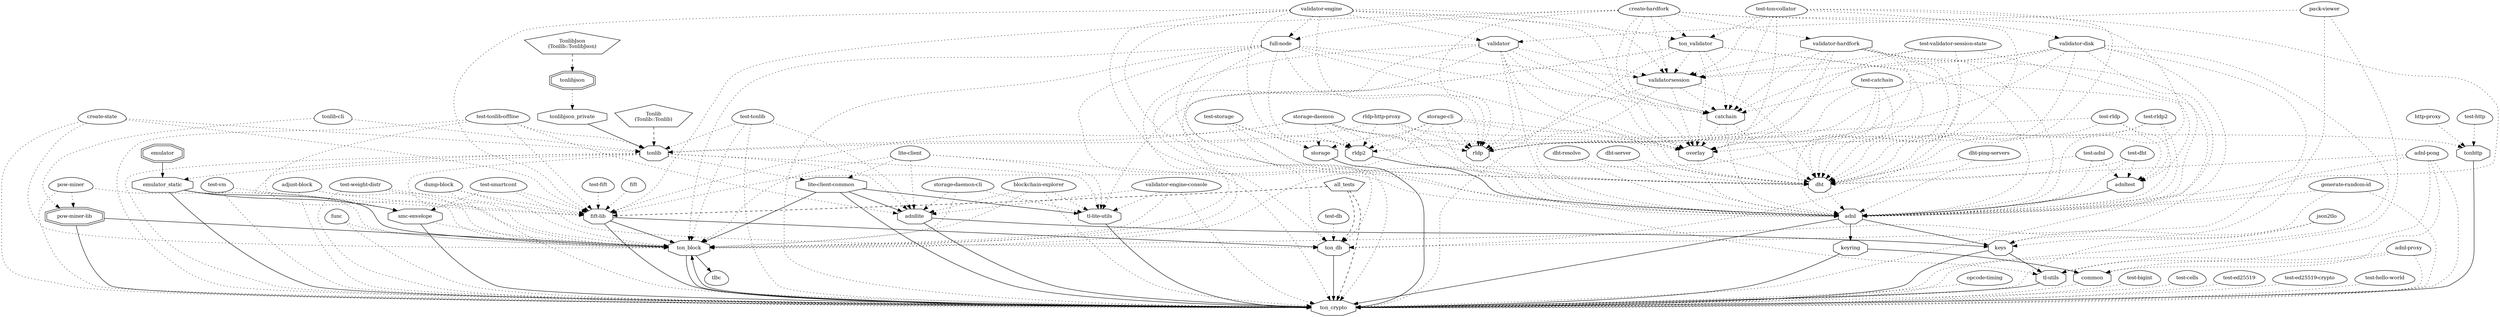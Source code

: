 digraph "tlbc" {
node [
  fontsize = "12"
];
    "node16" [ label = "tlbc", shape = egg ];
    "node15" [ label = "ton_block", shape = octagon ];
    "node15" -> "node16"  // ton_block -> tlbc
    "node13" [ label = "ton_crypto", shape = octagon ];
    "node13" -> "node15"  // ton_crypto -> ton_block
    "node15" [ label = "ton_block", shape = octagon ];
    "node15" -> "node13"  // ton_block -> ton_crypto
    "node9" [ label = "tl-utils", shape = octagon ];
    "node9" -> "node13"  // tl-utils -> ton_crypto
    "node3" [ label = "keys", shape = octagon ];
    "node3" -> "node9"  // keys -> tl-utils
    "node2" [ label = "adnllite", shape = octagon ];
    "node2" -> "node3"  // adnllite -> keys
    "node1" [ label = "tonlib", shape = octagon ];
    "node1" -> "node2" [ style = dotted ] // tonlib -> adnllite
    "node0" [ label = "Tonlib\n(Tonlib::Tonlib)", shape = pentagon ];
    "node0" -> "node1" [ style = dashed ] // Tonlib -> tonlib
    "node35" [ label = "tonlibjson_private", shape = octagon ];
    "node35" -> "node1"  // tonlibjson_private -> tonlib
    "node34" [ label = "tonlibjson", shape = doubleoctagon ];
    "node34" -> "node35" [ style = dotted ] // tonlibjson -> tonlibjson_private
    "node33" [ label = "TonlibJson\n(Tonlib::TonlibJson)", shape = pentagon ];
    "node33" -> "node34" [ style = dashed ] // TonlibJson -> tonlibjson
    "node64" [ label = "create-state", shape = egg ];
    "node64" -> "node1" [ style = dotted ] // create-state -> tonlib
    "node90" [ label = "rldp-http-proxy", shape = egg ];
    "node90" -> "node1" [ style = dotted ] // rldp-http-proxy -> tonlib
    "node94" [ label = "storage-daemon", shape = egg ];
    "node94" -> "node1" [ style = dotted ] // storage-daemon -> tonlib
    "node122" [ label = "test-tonlib", shape = egg ];
    "node122" -> "node1" [ style = dotted ] // test-tonlib -> tonlib
    "node123" [ label = "test-tonlib-offline", shape = egg ];
    "node123" -> "node1" [ style = dotted ] // test-tonlib-offline -> tonlib
    "node127" [ label = "tonlib-cli", shape = egg ];
    "node127" -> "node1" [ style = dotted ] // tonlib-cli -> tonlib
    "node30" [ label = "lite-client-common", shape = octagon ];
    "node30" -> "node2"  // lite-client-common -> adnllite
    "node1" [ label = "tonlib", shape = octagon ];
    "node1" -> "node30" [ style = dotted ] // tonlib -> lite-client-common
    "node82" [ label = "lite-client", shape = egg ];
    "node82" -> "node30" [ style = dotted ] // lite-client -> lite-client-common
    "node51" [ label = "blockchain-explorer", shape = egg ];
    "node51" -> "node2" [ style = dotted ] // blockchain-explorer -> adnllite
    "node82" [ label = "lite-client", shape = egg ];
    "node82" -> "node2" [ style = dotted ] // lite-client -> adnllite
    "node95" [ label = "storage-daemon-cli", shape = egg ];
    "node95" -> "node2" [ style = dotted ] // storage-daemon-cli -> adnllite
    "node122" [ label = "test-tonlib", shape = egg ];
    "node122" -> "node2" [ style = dotted ] // test-tonlib -> adnllite
    "node123" [ label = "test-tonlib-offline", shape = egg ];
    "node123" -> "node2" [ style = dotted ] // test-tonlib-offline -> adnllite
    "node132" [ label = "validator-engine-console", shape = egg ];
    "node132" -> "node2" [ style = dotted ] // validator-engine-console -> adnllite
    "node38" [ label = "adnl", shape = octagon ];
    "node38" -> "node3"  // adnl -> keys
    "node41" [ label = "adnl-pong", shape = egg ];
    "node41" -> "node38" [ style = dotted ] // adnl-pong -> adnl
    "node42" [ label = "dht", shape = octagon ];
    "node42" -> "node38" [ style = dotted ] // dht -> adnl
    "node41" [ label = "adnl-pong", shape = egg ];
    "node41" -> "node42" [ style = dotted ] // adnl-pong -> dht
    "node53" [ label = "catchain", shape = octagon ];
    "node53" -> "node42" [ style = dotted ] // catchain -> dht
    "node56" [ label = "create-hardfork", shape = egg ];
    "node56" -> "node53" [ style = dotted ] // create-hardfork -> catchain
    "node57" [ label = "full-node", shape = octagon ];
    "node57" -> "node53" [ style = dotted ] // full-node -> catchain
    "node56" [ label = "create-hardfork", shape = egg ];
    "node56" -> "node57" [ style = dotted ] // create-hardfork -> full-node
    "node131" [ label = "validator-engine", shape = egg ];
    "node131" -> "node57" [ style = dotted ] // validator-engine -> full-node
    "node60" [ label = "validatorsession", shape = octagon ];
    "node60" -> "node53" [ style = dotted ] // validatorsession -> catchain
    "node57" [ label = "full-node", shape = octagon ];
    "node57" -> "node60" [ style = dotted ] // full-node -> validatorsession
    "node62" [ label = "ton_validator", shape = octagon ];
    "node62" -> "node60" [ style = dotted ] // ton_validator -> validatorsession
    "node56" [ label = "create-hardfork", shape = egg ];
    "node56" -> "node62" [ style = dotted ] // create-hardfork -> ton_validator
    "node120" [ label = "test-ton-collator", shape = egg ];
    "node120" -> "node62" [ style = dotted ] // test-ton-collator -> ton_validator
    "node131" [ label = "validator-engine", shape = egg ];
    "node131" -> "node62" [ style = dotted ] // validator-engine -> ton_validator
    "node63" [ label = "validator-hardfork", shape = octagon ];
    "node63" -> "node60" [ style = dotted ] // validator-hardfork -> validatorsession
    "node56" [ label = "create-hardfork", shape = egg ];
    "node56" -> "node63" [ style = dotted ] // create-hardfork -> validator-hardfork
    "node56" [ label = "create-hardfork", shape = egg ];
    "node56" -> "node60" [ style = dotted ] // create-hardfork -> validatorsession
    "node86" [ label = "validator", shape = octagon ];
    "node86" -> "node60" [ style = dotted ] // validator -> validatorsession
    "node85" [ label = "pack-viewer", shape = egg ];
    "node85" -> "node86" [ style = dotted ] // pack-viewer -> validator
    "node131" [ label = "validator-engine", shape = egg ];
    "node131" -> "node86" [ style = dotted ] // validator-engine -> validator
    "node121" [ label = "validator-disk", shape = octagon ];
    "node121" -> "node60" [ style = dotted ] // validator-disk -> validatorsession
    "node120" [ label = "test-ton-collator", shape = egg ];
    "node120" -> "node121" [ style = dotted ] // test-ton-collator -> validator-disk
    "node120" [ label = "test-ton-collator", shape = egg ];
    "node120" -> "node60" [ style = dotted ] // test-ton-collator -> validatorsession
    "node124" [ label = "test-validator-session-state", shape = egg ];
    "node124" -> "node60" [ style = dotted ] // test-validator-session-state -> validatorsession
    "node131" [ label = "validator-engine", shape = egg ];
    "node131" -> "node60" [ style = dotted ] // validator-engine -> validatorsession
    "node62" [ label = "ton_validator", shape = octagon ];
    "node62" -> "node53" [ style = dotted ] // ton_validator -> catchain
    "node63" [ label = "validator-hardfork", shape = octagon ];
    "node63" -> "node53" [ style = dotted ] // validator-hardfork -> catchain
    "node86" [ label = "validator", shape = octagon ];
    "node86" -> "node53" [ style = dotted ] // validator -> catchain
    "node101" [ label = "test-catchain", shape = egg ];
    "node101" -> "node53" [ style = dotted ] // test-catchain -> catchain
    "node120" [ label = "test-ton-collator", shape = egg ];
    "node120" -> "node53" [ style = dotted ] // test-ton-collator -> catchain
    "node121" [ label = "validator-disk", shape = octagon ];
    "node121" -> "node53" [ style = dotted ] // validator-disk -> catchain
    "node131" [ label = "validator-engine", shape = egg ];
    "node131" -> "node53" [ style = dotted ] // validator-engine -> catchain
    "node54" [ label = "overlay", shape = octagon ];
    "node54" -> "node42" [ style = dotted ] // overlay -> dht
    "node53" [ label = "catchain", shape = octagon ];
    "node53" -> "node54" [ style = dotted ] // catchain -> overlay
    "node57" [ label = "full-node", shape = octagon ];
    "node57" -> "node54" [ style = dotted ] // full-node -> overlay
    "node60" [ label = "validatorsession", shape = octagon ];
    "node60" -> "node54" [ style = dotted ] // validatorsession -> overlay
    "node56" [ label = "create-hardfork", shape = egg ];
    "node56" -> "node54" [ style = dotted ] // create-hardfork -> overlay
    "node62" [ label = "ton_validator", shape = octagon ];
    "node62" -> "node54" [ style = dotted ] // ton_validator -> overlay
    "node63" [ label = "validator-hardfork", shape = octagon ];
    "node63" -> "node54" [ style = dotted ] // validator-hardfork -> overlay
    "node86" [ label = "validator", shape = octagon ];
    "node86" -> "node54" [ style = dotted ] // validator -> overlay
    "node93" [ label = "storage-cli", shape = egg ];
    "node93" -> "node54" [ style = dotted ] // storage-cli -> overlay
    "node94" [ label = "storage-daemon", shape = egg ];
    "node94" -> "node54" [ style = dotted ] // storage-daemon -> overlay
    "node101" [ label = "test-catchain", shape = egg ];
    "node101" -> "node54" [ style = dotted ] // test-catchain -> overlay
    "node120" [ label = "test-ton-collator", shape = egg ];
    "node120" -> "node54" [ style = dotted ] // test-ton-collator -> overlay
    "node121" [ label = "validator-disk", shape = octagon ];
    "node121" -> "node54" [ style = dotted ] // validator-disk -> overlay
    "node131" [ label = "validator-engine", shape = egg ];
    "node131" -> "node54" [ style = dotted ] // validator-engine -> overlay
    "node56" [ label = "create-hardfork", shape = egg ];
    "node56" -> "node42" [ style = dotted ] // create-hardfork -> dht
    "node57" [ label = "full-node", shape = octagon ];
    "node57" -> "node42" [ style = dotted ] // full-node -> dht
    "node60" [ label = "validatorsession", shape = octagon ];
    "node60" -> "node42" [ style = dotted ] // validatorsession -> dht
    "node62" [ label = "ton_validator", shape = octagon ];
    "node62" -> "node42" [ style = dotted ] // ton_validator -> dht
    "node63" [ label = "validator-hardfork", shape = octagon ];
    "node63" -> "node42" [ style = dotted ] // validator-hardfork -> dht
    "node66" [ label = "dht-ping-servers", shape = egg ];
    "node66" -> "node42" [ style = dotted ] // dht-ping-servers -> dht
    "node68" [ label = "dht-resolve", shape = egg ];
    "node68" -> "node42" [ style = dotted ] // dht-resolve -> dht
    "node69" [ label = "dht-server", shape = egg ];
    "node69" -> "node42" [ style = dotted ] // dht-server -> dht
    "node86" [ label = "validator", shape = octagon ];
    "node86" -> "node42" [ style = dotted ] // validator -> dht
    "node90" [ label = "rldp-http-proxy", shape = egg ];
    "node90" -> "node42" [ style = dotted ] // rldp-http-proxy -> dht
    "node93" [ label = "storage-cli", shape = egg ];
    "node93" -> "node42" [ style = dotted ] // storage-cli -> dht
    "node94" [ label = "storage-daemon", shape = egg ];
    "node94" -> "node42" [ style = dotted ] // storage-daemon -> dht
    "node99" [ label = "test-adnl", shape = egg ];
    "node99" -> "node42" [ style = dotted ] // test-adnl -> dht
    "node101" [ label = "test-catchain", shape = egg ];
    "node101" -> "node42" [ style = dotted ] // test-catchain -> dht
    "node104" [ label = "test-dht", shape = egg ];
    "node104" -> "node42" [ style = dotted ] // test-dht -> dht
    "node112" [ label = "test-rldp", shape = egg ];
    "node112" -> "node42" [ style = dotted ] // test-rldp -> dht
    "node113" [ label = "test-rldp2", shape = egg ];
    "node113" -> "node42" [ style = dotted ] // test-rldp2 -> dht
    "node120" [ label = "test-ton-collator", shape = egg ];
    "node120" -> "node42" [ style = dotted ] // test-ton-collator -> dht
    "node121" [ label = "validator-disk", shape = octagon ];
    "node121" -> "node42" [ style = dotted ] // validator-disk -> dht
    "node124" [ label = "test-validator-session-state", shape = egg ];
    "node124" -> "node42" [ style = dotted ] // test-validator-session-state -> dht
    "node131" [ label = "validator-engine", shape = egg ];
    "node131" -> "node42" [ style = dotted ] // validator-engine -> dht
    "node44" [ label = "adnltest", shape = octagon ];
    "node44" -> "node38"  // adnltest -> adnl
    "node99" [ label = "test-adnl", shape = egg ];
    "node99" -> "node44" [ style = dotted ] // test-adnl -> adnltest
    "node101" [ label = "test-catchain", shape = egg ];
    "node101" -> "node44" [ style = dotted ] // test-catchain -> adnltest
    "node104" [ label = "test-dht", shape = egg ];
    "node104" -> "node44" [ style = dotted ] // test-dht -> adnltest
    "node112" [ label = "test-rldp", shape = egg ];
    "node112" -> "node44" [ style = dotted ] // test-rldp -> adnltest
    "node113" [ label = "test-rldp2", shape = egg ];
    "node113" -> "node44" [ style = dotted ] // test-rldp2 -> adnltest
    "node53" [ label = "catchain", shape = octagon ];
    "node53" -> "node38" [ style = dotted ] // catchain -> adnl
    "node54" [ label = "overlay", shape = octagon ];
    "node54" -> "node38" [ style = dotted ] // overlay -> adnl
    "node56" [ label = "create-hardfork", shape = egg ];
    "node56" -> "node38" [ style = dotted ] // create-hardfork -> adnl
    "node57" [ label = "full-node", shape = octagon ];
    "node57" -> "node38" [ style = dotted ] // full-node -> adnl
    "node58" [ label = "rldp", shape = octagon ];
    "node58" -> "node38" [ style = dotted ] // rldp -> adnl
    "node57" [ label = "full-node", shape = octagon ];
    "node57" -> "node58" [ style = dotted ] // full-node -> rldp
    "node60" [ label = "validatorsession", shape = octagon ];
    "node60" -> "node58" [ style = dotted ] // validatorsession -> rldp
    "node56" [ label = "create-hardfork", shape = egg ];
    "node56" -> "node58" [ style = dotted ] // create-hardfork -> rldp
    "node63" [ label = "validator-hardfork", shape = octagon ];
    "node63" -> "node58" [ style = dotted ] // validator-hardfork -> rldp
    "node86" [ label = "validator", shape = octagon ];
    "node86" -> "node58" [ style = dotted ] // validator -> rldp
    "node90" [ label = "rldp-http-proxy", shape = egg ];
    "node90" -> "node58" [ style = dotted ] // rldp-http-proxy -> rldp
    "node93" [ label = "storage-cli", shape = egg ];
    "node93" -> "node58" [ style = dotted ] // storage-cli -> rldp
    "node94" [ label = "storage-daemon", shape = egg ];
    "node94" -> "node58" [ style = dotted ] // storage-daemon -> rldp
    "node101" [ label = "test-catchain", shape = egg ];
    "node101" -> "node58" [ style = dotted ] // test-catchain -> rldp
    "node112" [ label = "test-rldp", shape = egg ];
    "node112" -> "node58" [ style = dotted ] // test-rldp -> rldp
    "node121" [ label = "validator-disk", shape = octagon ];
    "node121" -> "node58" [ style = dotted ] // validator-disk -> rldp
    "node124" [ label = "test-validator-session-state", shape = egg ];
    "node124" -> "node58" [ style = dotted ] // test-validator-session-state -> rldp
    "node131" [ label = "validator-engine", shape = egg ];
    "node131" -> "node58" [ style = dotted ] // validator-engine -> rldp
    "node59" [ label = "rldp2", shape = octagon ];
    "node59" -> "node38"  // rldp2 -> adnl
    "node57" [ label = "full-node", shape = octagon ];
    "node57" -> "node59" [ style = dotted ] // full-node -> rldp2
    "node90" [ label = "rldp-http-proxy", shape = egg ];
    "node90" -> "node59" [ style = dotted ] // rldp-http-proxy -> rldp2
    "node93" [ label = "storage-cli", shape = egg ];
    "node93" -> "node59" [ style = dotted ] // storage-cli -> rldp2
    "node94" [ label = "storage-daemon", shape = egg ];
    "node94" -> "node59" [ style = dotted ] // storage-daemon -> rldp2
    "node113" [ label = "test-rldp2", shape = egg ];
    "node113" -> "node59" [ style = dotted ] // test-rldp2 -> rldp2
    "node116" [ label = "test-storage", shape = egg ];
    "node116" -> "node59" [ style = dotted ] // test-storage -> rldp2
    "node131" [ label = "validator-engine", shape = egg ];
    "node131" -> "node59" [ style = dotted ] // validator-engine -> rldp2
    "node60" [ label = "validatorsession", shape = octagon ];
    "node60" -> "node38" [ style = dotted ] // validatorsession -> adnl
    "node62" [ label = "ton_validator", shape = octagon ];
    "node62" -> "node38" [ style = dotted ] // ton_validator -> adnl
    "node63" [ label = "validator-hardfork", shape = octagon ];
    "node63" -> "node38" [ style = dotted ] // validator-hardfork -> adnl
    "node66" [ label = "dht-ping-servers", shape = egg ];
    "node66" -> "node38" [ style = dotted ] // dht-ping-servers -> adnl
    "node68" [ label = "dht-resolve", shape = egg ];
    "node68" -> "node38" [ style = dotted ] // dht-resolve -> adnl
    "node69" [ label = "dht-server", shape = egg ];
    "node69" -> "node38" [ style = dotted ] // dht-server -> adnl
    "node74" [ label = "generate-random-id", shape = egg ];
    "node74" -> "node38" [ style = dotted ] // generate-random-id -> adnl
    "node86" [ label = "validator", shape = octagon ];
    "node86" -> "node38" [ style = dotted ] // validator -> adnl
    "node93" [ label = "storage-cli", shape = egg ];
    "node93" -> "node38" [ style = dotted ] // storage-cli -> adnl
    "node94" [ label = "storage-daemon", shape = egg ];
    "node94" -> "node38" [ style = dotted ] // storage-daemon -> adnl
    "node99" [ label = "test-adnl", shape = egg ];
    "node99" -> "node38" [ style = dotted ] // test-adnl -> adnl
    "node101" [ label = "test-catchain", shape = egg ];
    "node101" -> "node38" [ style = dotted ] // test-catchain -> adnl
    "node104" [ label = "test-dht", shape = egg ];
    "node104" -> "node38" [ style = dotted ] // test-dht -> adnl
    "node112" [ label = "test-rldp", shape = egg ];
    "node112" -> "node38" [ style = dotted ] // test-rldp -> adnl
    "node113" [ label = "test-rldp2", shape = egg ];
    "node113" -> "node38" [ style = dotted ] // test-rldp2 -> adnl
    "node120" [ label = "test-ton-collator", shape = egg ];
    "node120" -> "node38" [ style = dotted ] // test-ton-collator -> adnl
    "node121" [ label = "validator-disk", shape = octagon ];
    "node121" -> "node38" [ style = dotted ] // validator-disk -> adnl
    "node124" [ label = "test-validator-session-state", shape = egg ];
    "node124" -> "node38" [ style = dotted ] // test-validator-session-state -> adnl
    "node131" [ label = "validator-engine", shape = egg ];
    "node131" -> "node38" [ style = dotted ] // validator-engine -> adnl
    "node74" [ label = "generate-random-id", shape = egg ];
    "node74" -> "node3" [ style = dotted ] // generate-random-id -> keys
    "node80" [ label = "json2tlo", shape = egg ];
    "node80" -> "node3" [ style = dotted ] // json2tlo -> keys
    "node85" [ label = "pack-viewer", shape = egg ];
    "node85" -> "node3" [ style = dotted ] // pack-viewer -> keys
    "node41" [ label = "adnl-pong", shape = egg ];
    "node41" -> "node9" [ style = dotted ] // adnl-pong -> tl-utils
    "node43" [ label = "adnl-proxy", shape = egg ];
    "node43" -> "node9" [ style = dotted ] // adnl-proxy -> tl-utils
    "node116" [ label = "test-storage", shape = egg ];
    "node116" -> "node9" [ style = dotted ] // test-storage -> tl-utils
    "node3" [ label = "keys", shape = octagon ];
    "node3" -> "node13"  // keys -> ton_crypto
    "node2" [ label = "adnllite", shape = octagon ];
    "node2" -> "node13"  // adnllite -> ton_crypto
    "node24" [ label = "fift-lib", shape = octagon ];
    "node24" -> "node13"  // fift-lib -> ton_crypto
    "node23" [ label = "fift", shape = egg ];
    "node23" -> "node24" [ style = dotted ] // fift -> fift-lib
    "node37" [ label = "adjust-block", shape = egg ];
    "node37" -> "node24" [ style = dotted ] // adjust-block -> fift-lib
    "node45" [ label = "all_tests", shape = pentagon ];
    "node45" -> "node24" [ style = dashed ] // all_tests -> fift-lib
    "node56" [ label = "create-hardfork", shape = egg ];
    "node56" -> "node24" [ style = dotted ] // create-hardfork -> fift-lib
    "node64" [ label = "create-state", shape = egg ];
    "node64" -> "node24" [ style = dotted ] // create-state -> fift-lib
    "node70" [ label = "dump-block", shape = egg ];
    "node70" -> "node24" [ style = dotted ] // dump-block -> fift-lib
    "node93" [ label = "storage-cli", shape = egg ];
    "node93" -> "node24" [ style = dotted ] // storage-cli -> fift-lib
    "node94" [ label = "storage-daemon", shape = egg ];
    "node94" -> "node24" [ style = dotted ] // storage-daemon -> fift-lib
    "node108" [ label = "test-fift", shape = egg ];
    "node108" -> "node24" [ style = dotted ] // test-fift -> fift-lib
    "node115" [ label = "test-smartcont", shape = egg ];
    "node115" -> "node24" [ style = dotted ] // test-smartcont -> fift-lib
    "node123" [ label = "test-tonlib-offline", shape = egg ];
    "node123" -> "node24" [ style = dotted ] // test-tonlib-offline -> fift-lib
    "node125" [ label = "test-vm", shape = egg ];
    "node125" -> "node24" [ style = dotted ] // test-vm -> fift-lib
    "node126" [ label = "test-weight-distr", shape = egg ];
    "node126" -> "node24" [ style = dotted ] // test-weight-distr -> fift-lib
    "node131" [ label = "validator-engine", shape = egg ];
    "node131" -> "node24" [ style = dotted ] // validator-engine -> fift-lib
    "node25" [ label = "ton_db", shape = octagon ];
    "node25" -> "node13"  // ton_db -> ton_crypto
    "node24" [ label = "fift-lib", shape = octagon ];
    "node24" -> "node25"  // fift-lib -> ton_db
    "node45" [ label = "all_tests", shape = pentagon ];
    "node45" -> "node25" [ style = dashed ] // all_tests -> ton_db
    "node57" [ label = "full-node", shape = octagon ];
    "node57" -> "node25" [ style = dotted ] // full-node -> ton_db
    "node63" [ label = "validator-hardfork", shape = octagon ];
    "node63" -> "node25" [ style = dotted ] // validator-hardfork -> ton_db
    "node86" [ label = "validator", shape = octagon ];
    "node86" -> "node25" [ style = dotted ] // validator -> ton_db
    "node103" [ label = "test-db", shape = egg ];
    "node103" -> "node25" [ style = dotted ] // test-db -> ton_db
    "node115" [ label = "test-smartcont", shape = egg ];
    "node115" -> "node25" [ style = dotted ] // test-smartcont -> ton_db
    "node116" [ label = "test-storage", shape = egg ];
    "node116" -> "node25" [ style = dotted ] // test-storage -> ton_db
    "node121" [ label = "validator-disk", shape = octagon ];
    "node121" -> "node25" [ style = dotted ] // validator-disk -> ton_db
    "node29" [ label = "func", shape = egg ];
    "node29" -> "node13" [ style = dotted ] // func -> ton_crypto
    "node22" [ label = "smc-envelope", shape = octagon ];
    "node22" -> "node13"  // smc-envelope -> ton_crypto
    "node21" [ label = "emulator_static", shape = octagon ];
    "node21" -> "node22"  // emulator_static -> smc-envelope
    "node1" [ label = "tonlib", shape = octagon ];
    "node1" -> "node21" [ style = dotted ] // tonlib -> emulator_static
    "node72" [ label = "emulator", shape = doubleoctagon ];
    "node72" -> "node21"  // emulator -> emulator_static
    "node1" [ label = "tonlib", shape = octagon ];
    "node1" -> "node22" [ style = dotted ] // tonlib -> smc-envelope
    "node115" [ label = "test-smartcont", shape = egg ];
    "node115" -> "node22" [ style = dotted ] // test-smartcont -> smc-envelope
    "node21" [ label = "emulator_static", shape = octagon ];
    "node21" -> "node13"  // emulator_static -> ton_crypto
    "node31" [ label = "tl-lite-utils", shape = octagon ];
    "node31" -> "node13"  // tl-lite-utils -> ton_crypto
    "node30" [ label = "lite-client-common", shape = octagon ];
    "node30" -> "node31"  // lite-client-common -> tl-lite-utils
    "node1" [ label = "tonlib", shape = octagon ];
    "node1" -> "node31" [ style = dotted ] // tonlib -> tl-lite-utils
    "node51" [ label = "blockchain-explorer", shape = egg ];
    "node51" -> "node31" [ style = dotted ] // blockchain-explorer -> tl-lite-utils
    "node62" [ label = "ton_validator", shape = octagon ];
    "node62" -> "node31" [ style = dotted ] // ton_validator -> tl-lite-utils
    "node82" [ label = "lite-client", shape = egg ];
    "node82" -> "node31" [ style = dotted ] // lite-client -> tl-lite-utils
    "node95" [ label = "storage-daemon-cli", shape = egg ];
    "node95" -> "node31" [ style = dotted ] // storage-daemon-cli -> tl-lite-utils
    "node132" [ label = "validator-engine-console", shape = egg ];
    "node132" -> "node31" [ style = dotted ] // validator-engine-console -> tl-lite-utils
    "node30" [ label = "lite-client-common", shape = octagon ];
    "node30" -> "node13"  // lite-client-common -> ton_crypto
    "node1" [ label = "tonlib", shape = octagon ];
    "node1" -> "node13" [ style = dotted ] // tonlib -> ton_crypto
    "node37" [ label = "adjust-block", shape = egg ];
    "node37" -> "node13" [ style = dotted ] // adjust-block -> ton_crypto
    "node40" [ label = "common", shape = octagon ];
    "node40" -> "node13" [ style = dotted ] // common -> ton_crypto
    "node39" [ label = "keyring", shape = octagon ];
    "node39" -> "node40"  // keyring -> common
    "node38" [ label = "adnl", shape = octagon ];
    "node38" -> "node39"  // adnl -> keyring
    "node41" [ label = "adnl-pong", shape = egg ];
    "node41" -> "node40" [ style = dotted ] // adnl-pong -> common
    "node43" [ label = "adnl-proxy", shape = egg ];
    "node43" -> "node40" [ style = dotted ] // adnl-proxy -> common
    "node39" [ label = "keyring", shape = octagon ];
    "node39" -> "node13"  // keyring -> ton_crypto
    "node38" [ label = "adnl", shape = octagon ];
    "node38" -> "node13"  // adnl -> ton_crypto
    "node41" [ label = "adnl-pong", shape = egg ];
    "node41" -> "node13" [ style = dotted ] // adnl-pong -> ton_crypto
    "node43" [ label = "adnl-proxy", shape = egg ];
    "node43" -> "node13" [ style = dotted ] // adnl-proxy -> ton_crypto
    "node45" [ label = "all_tests", shape = pentagon ];
    "node45" -> "node13" [ style = dashed ] // all_tests -> ton_crypto
    "node51" [ label = "blockchain-explorer", shape = egg ];
    "node51" -> "node13" [ style = dotted ] // blockchain-explorer -> ton_crypto
    "node57" [ label = "full-node", shape = octagon ];
    "node57" -> "node13" [ style = dotted ] // full-node -> ton_crypto
    "node62" [ label = "ton_validator", shape = octagon ];
    "node62" -> "node13" [ style = dotted ] // ton_validator -> ton_crypto
    "node63" [ label = "validator-hardfork", shape = octagon ];
    "node63" -> "node13" [ style = dotted ] // validator-hardfork -> ton_crypto
    "node64" [ label = "create-state", shape = egg ];
    "node64" -> "node13" [ style = dotted ] // create-state -> ton_crypto
    "node70" [ label = "dump-block", shape = egg ];
    "node70" -> "node13" [ style = dotted ] // dump-block -> ton_crypto
    "node74" [ label = "generate-random-id", shape = egg ];
    "node74" -> "node13" [ style = dotted ] // generate-random-id -> ton_crypto
    "node78" [ label = "tonhttp", shape = octagon ];
    "node78" -> "node13"  // tonhttp -> ton_crypto
    "node77" [ label = "http-proxy", shape = egg ];
    "node77" -> "node78" [ style = dotted ] // http-proxy -> tonhttp
    "node90" [ label = "rldp-http-proxy", shape = egg ];
    "node90" -> "node78" [ style = dotted ] // rldp-http-proxy -> tonhttp
    "node110" [ label = "test-http", shape = egg ];
    "node110" -> "node78" [ style = dotted ] // test-http -> tonhttp
    "node80" [ label = "json2tlo", shape = egg ];
    "node80" -> "node13" [ style = dotted ] // json2tlo -> ton_crypto
    "node82" [ label = "lite-client", shape = egg ];
    "node82" -> "node13" [ style = dotted ] // lite-client -> ton_crypto
    "node84" [ label = "opcode-timing", shape = egg ];
    "node84" -> "node13" [ style = dotted ] // opcode-timing -> ton_crypto
    "node85" [ label = "pack-viewer", shape = egg ];
    "node85" -> "node13" [ style = dotted ] // pack-viewer -> ton_crypto
    "node86" [ label = "validator", shape = octagon ];
    "node86" -> "node13" [ style = dotted ] // validator -> ton_crypto
    "node88" [ label = "pow-miner-lib", shape = doubleoctagon ];
    "node88" -> "node13"  // pow-miner-lib -> ton_crypto
    "node87" [ label = "pow-miner", shape = egg ];
    "node87" -> "node88" [ style = dotted ] // pow-miner -> pow-miner-lib
    "node127" [ label = "tonlib-cli", shape = egg ];
    "node127" -> "node88" [ style = dotted ] // tonlib-cli -> pow-miner-lib
    "node87" [ label = "pow-miner", shape = egg ];
    "node87" -> "node13" [ style = dotted ] // pow-miner -> ton_crypto
    "node92" [ label = "storage", shape = octagon ];
    "node92" -> "node13"  // storage -> ton_crypto
    "node93" [ label = "storage-cli", shape = egg ];
    "node93" -> "node92" [ style = dotted ] // storage-cli -> storage
    "node94" [ label = "storage-daemon", shape = egg ];
    "node94" -> "node92" [ style = dotted ] // storage-daemon -> storage
    "node116" [ label = "test-storage", shape = egg ];
    "node116" -> "node92" [ style = dotted ] // test-storage -> storage
    "node100" [ label = "test-bigint", shape = egg ];
    "node100" -> "node13" [ style = dotted ] // test-bigint -> ton_crypto
    "node102" [ label = "test-cells", shape = egg ];
    "node102" -> "node13" [ style = dotted ] // test-cells -> ton_crypto
    "node105" [ label = "test-ed25519", shape = egg ];
    "node105" -> "node13" [ style = dotted ] // test-ed25519 -> ton_crypto
    "node106" [ label = "test-ed25519-crypto", shape = egg ];
    "node106" -> "node13" [ style = dotted ] // test-ed25519-crypto -> ton_crypto
    "node109" [ label = "test-hello-world", shape = egg ];
    "node109" -> "node13" [ style = dotted ] // test-hello-world -> ton_crypto
    "node121" [ label = "validator-disk", shape = octagon ];
    "node121" -> "node13" [ style = dotted ] // validator-disk -> ton_crypto
    "node122" [ label = "test-tonlib", shape = egg ];
    "node122" -> "node13" [ style = dotted ] // test-tonlib -> ton_crypto
    "node123" [ label = "test-tonlib-offline", shape = egg ];
    "node123" -> "node13" [ style = dotted ] // test-tonlib-offline -> ton_crypto
    "node125" [ label = "test-vm", shape = egg ];
    "node125" -> "node13" [ style = dotted ] // test-vm -> ton_crypto
    "node126" [ label = "test-weight-distr", shape = egg ];
    "node126" -> "node13" [ style = dotted ] // test-weight-distr -> ton_crypto
    "node132" [ label = "validator-engine-console", shape = egg ];
    "node132" -> "node13" [ style = dotted ] // validator-engine-console -> ton_crypto
    "node24" [ label = "fift-lib", shape = octagon ];
    "node24" -> "node15"  // fift-lib -> ton_block
    "node29" [ label = "func", shape = egg ];
    "node29" -> "node15" [ style = dotted ] // func -> ton_block
    "node22" [ label = "smc-envelope", shape = octagon ];
    "node22" -> "node15" [ style = dotted ] // smc-envelope -> ton_block
    "node21" [ label = "emulator_static", shape = octagon ];
    "node21" -> "node15"  // emulator_static -> ton_block
    "node30" [ label = "lite-client-common", shape = octagon ];
    "node30" -> "node15"  // lite-client-common -> ton_block
    "node1" [ label = "tonlib", shape = octagon ];
    "node1" -> "node15" [ style = dotted ] // tonlib -> ton_block
    "node37" [ label = "adjust-block", shape = egg ];
    "node37" -> "node15" [ style = dotted ] // adjust-block -> ton_block
    "node51" [ label = "blockchain-explorer", shape = egg ];
    "node51" -> "node15" [ style = dotted ] // blockchain-explorer -> ton_block
    "node57" [ label = "full-node", shape = octagon ];
    "node57" -> "node15" [ style = dotted ] // full-node -> ton_block
    "node62" [ label = "ton_validator", shape = octagon ];
    "node62" -> "node15" [ style = dotted ] // ton_validator -> ton_block
    "node63" [ label = "validator-hardfork", shape = octagon ];
    "node63" -> "node15" [ style = dotted ] // validator-hardfork -> ton_block
    "node64" [ label = "create-state", shape = egg ];
    "node64" -> "node15" [ style = dotted ] // create-state -> ton_block
    "node70" [ label = "dump-block", shape = egg ];
    "node70" -> "node15" [ style = dotted ] // dump-block -> ton_block
    "node82" [ label = "lite-client", shape = egg ];
    "node82" -> "node15" [ style = dotted ] // lite-client -> ton_block
    "node86" [ label = "validator", shape = octagon ];
    "node86" -> "node15" [ style = dotted ] // validator -> ton_block
    "node88" [ label = "pow-miner-lib", shape = doubleoctagon ];
    "node88" -> "node15"  // pow-miner-lib -> ton_block
    "node87" [ label = "pow-miner", shape = egg ];
    "node87" -> "node15" [ style = dotted ] // pow-miner -> ton_block
    "node95" [ label = "storage-daemon-cli", shape = egg ];
    "node95" -> "node15" [ style = dotted ] // storage-daemon-cli -> ton_block
    "node121" [ label = "validator-disk", shape = octagon ];
    "node121" -> "node15" [ style = dotted ] // validator-disk -> ton_block
    "node122" [ label = "test-tonlib", shape = egg ];
    "node122" -> "node15" [ style = dotted ] // test-tonlib -> ton_block
    "node123" [ label = "test-tonlib-offline", shape = egg ];
    "node123" -> "node15" [ style = dotted ] // test-tonlib-offline -> ton_block
    "node126" [ label = "test-weight-distr", shape = egg ];
    "node126" -> "node15" [ style = dotted ] // test-weight-distr -> ton_block
    "node132" [ label = "validator-engine-console", shape = egg ];
    "node132" -> "node15" [ style = dotted ] // validator-engine-console -> ton_block
}
